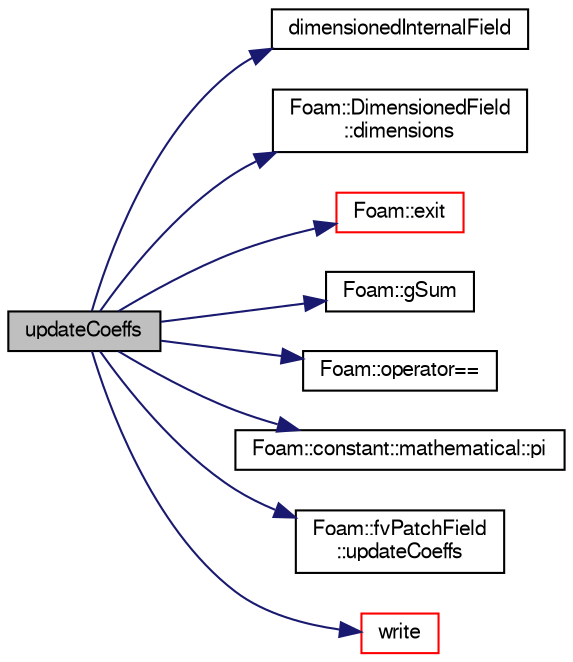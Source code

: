 digraph "updateCoeffs"
{
  bgcolor="transparent";
  edge [fontname="FreeSans",fontsize="10",labelfontname="FreeSans",labelfontsize="10"];
  node [fontname="FreeSans",fontsize="10",shape=record];
  rankdir="LR";
  Node90 [label="updateCoeffs",height=0.2,width=0.4,color="black", fillcolor="grey75", style="filled", fontcolor="black"];
  Node90 -> Node91 [color="midnightblue",fontsize="10",style="solid",fontname="FreeSans"];
  Node91 [label="dimensionedInternalField",height=0.2,width=0.4,color="black",URL="$a38438.html#a942cd19121a46cdc649099eb27c74b18"];
  Node90 -> Node92 [color="midnightblue",fontsize="10",style="solid",fontname="FreeSans"];
  Node92 [label="Foam::DimensionedField\l::dimensions",height=0.2,width=0.4,color="black",URL="$a26390.html#a66989c1e0666e0d0c93a2056ce75599e",tooltip="Return dimensions. "];
  Node90 -> Node93 [color="midnightblue",fontsize="10",style="solid",fontname="FreeSans"];
  Node93 [label="Foam::exit",height=0.2,width=0.4,color="red",URL="$a21124.html#a06ca7250d8e89caf05243ec094843642"];
  Node90 -> Node140 [color="midnightblue",fontsize="10",style="solid",fontname="FreeSans"];
  Node140 [label="Foam::gSum",height=0.2,width=0.4,color="black",URL="$a21124.html#a11b1ebb4c53ad062332767d75ca96328"];
  Node90 -> Node141 [color="midnightblue",fontsize="10",style="solid",fontname="FreeSans"];
  Node141 [label="Foam::operator==",height=0.2,width=0.4,color="black",URL="$a21124.html#a28a45d2e3cca6152b024de57575abbf1"];
  Node90 -> Node142 [color="midnightblue",fontsize="10",style="solid",fontname="FreeSans"];
  Node142 [label="Foam::constant::mathematical::pi",height=0.2,width=0.4,color="black",URL="$a21162.html#a731b8788a4c01586c35266c7ca4fed04"];
  Node90 -> Node143 [color="midnightblue",fontsize="10",style="solid",fontname="FreeSans"];
  Node143 [label="Foam::fvPatchField\l::updateCoeffs",height=0.2,width=0.4,color="black",URL="$a22354.html#a7e24eafac629d3733181cd942d4c902f",tooltip="Update the coefficients associated with the patch field. "];
  Node90 -> Node144 [color="midnightblue",fontsize="10",style="solid",fontname="FreeSans"];
  Node144 [label="write",height=0.2,width=0.4,color="red",URL="$a22270.html#a293fdfec8bdfbd5c3913ab4c9f3454ff",tooltip="Write. "];
}
